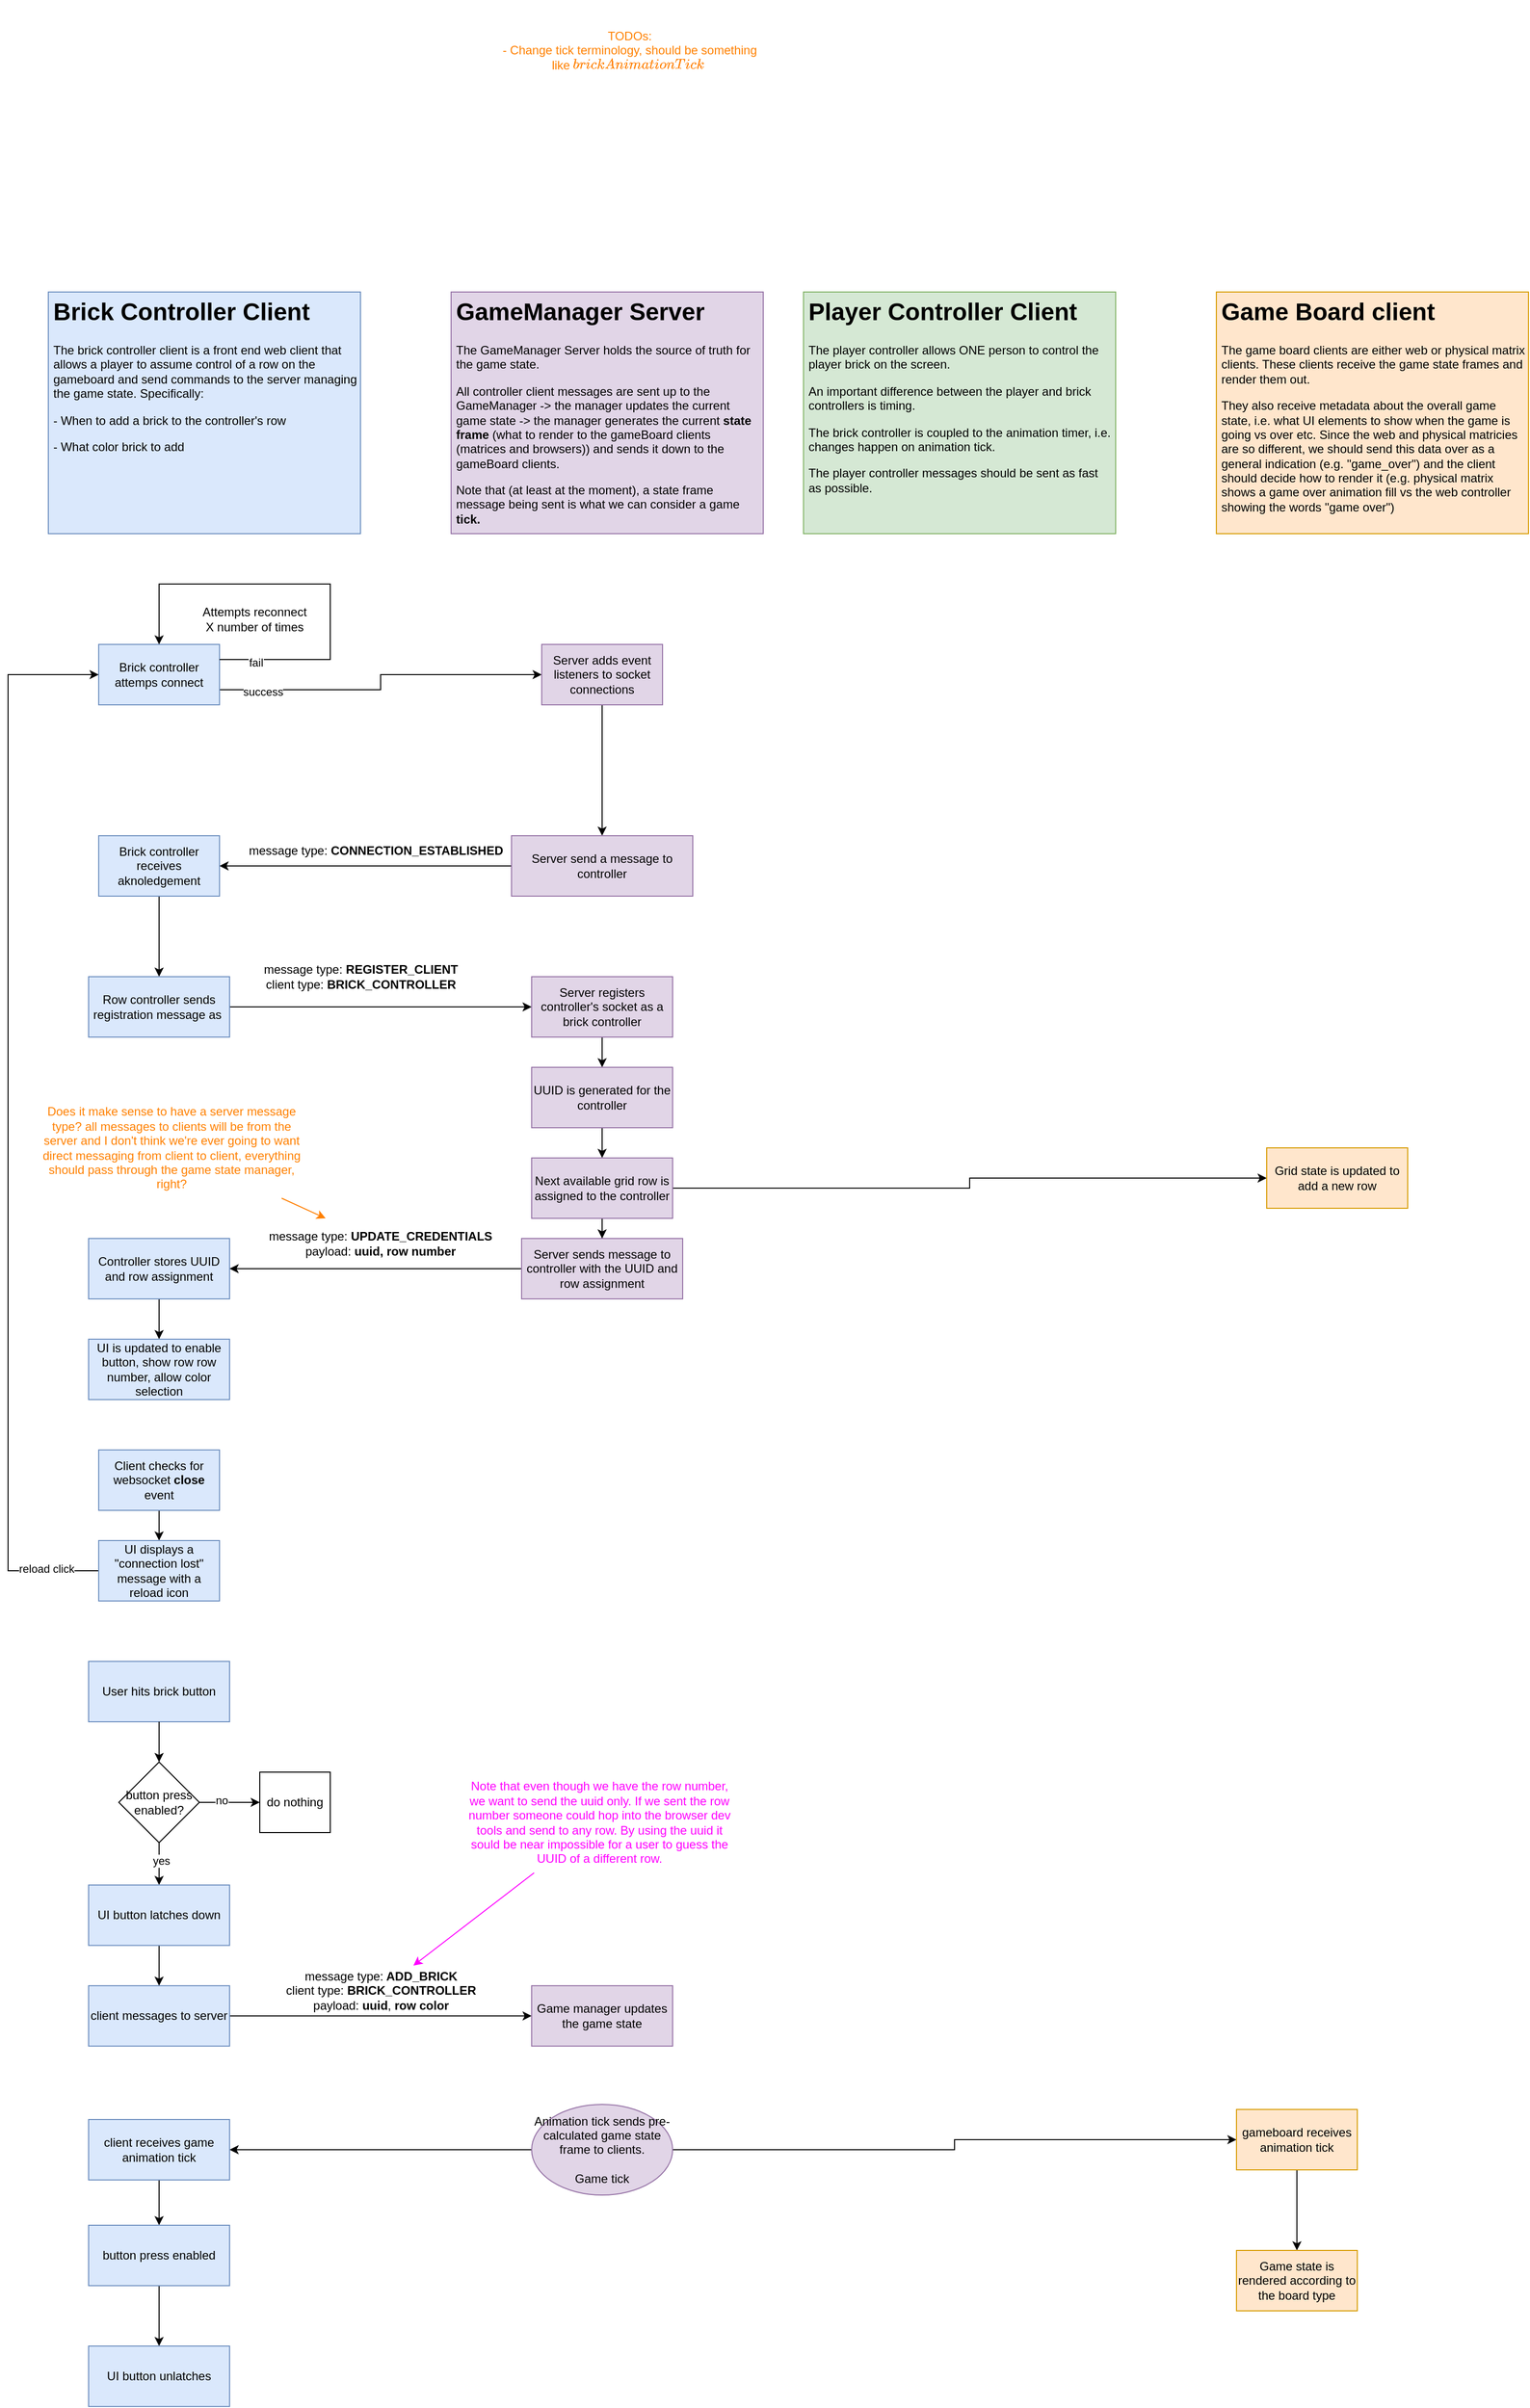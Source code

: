<mxfile version="13.10.0" type="embed" pages="3">
    <diagram id="JR-FmOtAL7zXSWMbXB9z" name="Brick controller logic">
        <mxGraphModel dx="1386" dy="2021" grid="1" gridSize="10" guides="1" tooltips="1" connect="1" arrows="1" fold="1" page="1" pageScale="1" pageWidth="850" pageHeight="1100" math="0" shadow="0">
            <root>
                <mxCell id="0"/>
                <mxCell id="1" parent="0"/>
                <mxCell id="4" value="" style="edgeStyle=orthogonalEdgeStyle;rounded=0;orthogonalLoop=1;jettySize=auto;html=1;exitX=1;exitY=0.75;exitDx=0;exitDy=0;" edge="1" parent="1" source="2" target="29">
                    <mxGeometry relative="1" as="geometry">
                        <mxPoint x="360" y="360" as="sourcePoint"/>
                        <mxPoint x="540" y="300.0" as="targetPoint"/>
                    </mxGeometry>
                </mxCell>
                <mxCell id="10" value="success" style="edgeLabel;html=1;align=center;verticalAlign=middle;resizable=0;points=[];" vertex="1" connectable="0" parent="4">
                    <mxGeometry x="-0.747" y="-2" relative="1" as="geometry">
                        <mxPoint as="offset"/>
                    </mxGeometry>
                </mxCell>
                <mxCell id="2" value="Brick controller attemps connect" style="rounded=0;whiteSpace=wrap;html=1;fillColor=#dae8fc;strokeColor=#6c8ebf;" vertex="1" parent="1">
                    <mxGeometry x="100" y="270" width="120" height="60" as="geometry"/>
                </mxCell>
                <mxCell id="12" value="" style="edgeStyle=orthogonalEdgeStyle;rounded=0;orthogonalLoop=1;jettySize=auto;html=1;" edge="1" parent="1" source="29" target="11">
                    <mxGeometry relative="1" as="geometry"/>
                </mxCell>
                <mxCell id="5" style="edgeStyle=orthogonalEdgeStyle;rounded=0;orthogonalLoop=1;jettySize=auto;html=1;exitX=0.5;exitY=1;exitDx=0;exitDy=0;" edge="1" parent="1" source="2" target="2">
                    <mxGeometry relative="1" as="geometry"/>
                </mxCell>
                <mxCell id="6" style="edgeStyle=orthogonalEdgeStyle;rounded=0;orthogonalLoop=1;jettySize=auto;html=1;exitX=1;exitY=0.25;exitDx=0;exitDy=0;" edge="1" parent="1" source="2">
                    <mxGeometry relative="1" as="geometry">
                        <mxPoint x="160" y="270" as="targetPoint"/>
                        <Array as="points">
                            <mxPoint x="330" y="285"/>
                            <mxPoint x="330" y="210"/>
                            <mxPoint x="160" y="210"/>
                        </Array>
                    </mxGeometry>
                </mxCell>
                <mxCell id="7" value="fail" style="edgeLabel;html=1;align=center;verticalAlign=middle;resizable=0;points=[];" vertex="1" connectable="0" parent="6">
                    <mxGeometry x="-0.828" y="-3" relative="1" as="geometry">
                        <mxPoint as="offset"/>
                    </mxGeometry>
                </mxCell>
                <mxCell id="9" value="Attempts reconnect X number of times" style="text;html=1;strokeColor=none;fillColor=none;align=center;verticalAlign=middle;whiteSpace=wrap;rounded=0;" vertex="1" parent="1">
                    <mxGeometry x="200" y="230" width="110" height="30" as="geometry"/>
                </mxCell>
                <mxCell id="20" style="edgeStyle=orthogonalEdgeStyle;rounded=0;orthogonalLoop=1;jettySize=auto;html=1;" edge="1" parent="1" source="11" target="13">
                    <mxGeometry relative="1" as="geometry"/>
                </mxCell>
                <mxCell id="11" value="Server send a message to controller" style="rounded=0;whiteSpace=wrap;html=1;fillColor=#e1d5e7;strokeColor=#9673a6;" vertex="1" parent="1">
                    <mxGeometry x="510" y="460" width="180" height="60" as="geometry"/>
                </mxCell>
                <mxCell id="23" value="" style="edgeStyle=orthogonalEdgeStyle;rounded=0;orthogonalLoop=1;jettySize=auto;html=1;" edge="1" parent="1" source="13" target="22">
                    <mxGeometry relative="1" as="geometry"/>
                </mxCell>
                <mxCell id="13" value="Brick controller receives aknoledgement" style="rounded=0;whiteSpace=wrap;html=1;fillColor=#dae8fc;strokeColor=#6c8ebf;" vertex="1" parent="1">
                    <mxGeometry x="100" y="460" width="120" height="60" as="geometry"/>
                </mxCell>
                <mxCell id="14" value="&lt;h1&gt;Brick Controller Client&lt;/h1&gt;&lt;p&gt;The brick controller client is a front end web client that allows a player to assume control of a row on the gameboard and send commands to the server managing the game state. Specifically:&lt;/p&gt;&lt;p&gt;- When to add a brick to the controller's row&lt;/p&gt;&lt;p&gt;- What color brick to add&lt;/p&gt;" style="text;html=1;strokeColor=#6c8ebf;fillColor=#dae8fc;spacing=5;spacingTop=-20;whiteSpace=wrap;overflow=hidden;rounded=0;" vertex="1" parent="1">
                    <mxGeometry x="50" y="-80" width="310" height="240" as="geometry"/>
                </mxCell>
                <mxCell id="15" value="&lt;h1&gt;GameManager Server&amp;nbsp;&lt;/h1&gt;&lt;p&gt;The GameManager Server holds the source of truth for the game state.&amp;nbsp;&lt;/p&gt;&lt;p&gt;&lt;span&gt;All controller client messages are sent up to the GameManager -&amp;gt; the manager updates the current game state -&amp;gt; the manager generates the current &lt;b&gt;state frame&lt;/b&gt; (what to render to the gameBoard clients (matrices and browsers)) and sends it down to the gameBoard clients.&lt;/span&gt;&lt;br&gt;&lt;/p&gt;&lt;p&gt;&lt;span&gt;Note that (at least at the moment), a state frame message being sent is what we can consider a game &lt;b&gt;tick.&lt;/b&gt;&lt;/span&gt;&lt;/p&gt;" style="text;html=1;strokeColor=#9673a6;fillColor=#e1d5e7;spacing=5;spacingTop=-20;whiteSpace=wrap;overflow=hidden;rounded=0;" vertex="1" parent="1">
                    <mxGeometry x="450" y="-80" width="310" height="240" as="geometry"/>
                </mxCell>
                <mxCell id="25" value="" style="edgeStyle=orthogonalEdgeStyle;rounded=0;orthogonalLoop=1;jettySize=auto;html=1;" edge="1" parent="1" source="22" target="24">
                    <mxGeometry relative="1" as="geometry"/>
                </mxCell>
                <mxCell id="22" value="Row controller sends registration message as&amp;nbsp;" style="rounded=0;whiteSpace=wrap;html=1;fillColor=#dae8fc;strokeColor=#6c8ebf;" vertex="1" parent="1">
                    <mxGeometry x="90" y="600" width="140" height="60" as="geometry"/>
                </mxCell>
                <mxCell id="36" value="" style="edgeStyle=orthogonalEdgeStyle;rounded=0;orthogonalLoop=1;jettySize=auto;html=1;" edge="1" parent="1" source="24" target="35">
                    <mxGeometry relative="1" as="geometry"/>
                </mxCell>
                <mxCell id="24" value="Server registers controller's socket as a brick controller" style="rounded=0;whiteSpace=wrap;html=1;fillColor=#e1d5e7;strokeColor=#9673a6;" vertex="1" parent="1">
                    <mxGeometry x="530" y="600" width="140" height="60" as="geometry"/>
                </mxCell>
                <mxCell id="29" value="&lt;span&gt;Server adds event listeners to socket connections&lt;/span&gt;" style="rounded=0;whiteSpace=wrap;html=1;fillColor=#e1d5e7;strokeColor=#9673a6;" vertex="1" parent="1">
                    <mxGeometry x="540" y="270" width="120" height="60" as="geometry"/>
                </mxCell>
                <mxCell id="38" value="" style="edgeStyle=orthogonalEdgeStyle;rounded=0;orthogonalLoop=1;jettySize=auto;html=1;" edge="1" parent="1" source="35" target="37">
                    <mxGeometry relative="1" as="geometry"/>
                </mxCell>
                <mxCell id="35" value="UUID is generated for the controller" style="rounded=0;whiteSpace=wrap;html=1;fillColor=#e1d5e7;strokeColor=#9673a6;" vertex="1" parent="1">
                    <mxGeometry x="530" y="690" width="140" height="60" as="geometry"/>
                </mxCell>
                <mxCell id="40" value="" style="edgeStyle=orthogonalEdgeStyle;rounded=0;orthogonalLoop=1;jettySize=auto;html=1;" edge="1" parent="1" source="37" target="39">
                    <mxGeometry relative="1" as="geometry"/>
                </mxCell>
                <mxCell id="42" value="" style="edgeStyle=orthogonalEdgeStyle;rounded=0;orthogonalLoop=1;jettySize=auto;html=1;" edge="1" parent="1" source="37" target="41">
                    <mxGeometry relative="1" as="geometry"/>
                </mxCell>
                <mxCell id="37" value="Next available grid row is assigned to the controller" style="rounded=0;whiteSpace=wrap;html=1;fillColor=#e1d5e7;strokeColor=#9673a6;" vertex="1" parent="1">
                    <mxGeometry x="530" y="780" width="140" height="60" as="geometry"/>
                </mxCell>
                <mxCell id="39" value="Grid state is updated to add a new row" style="rounded=0;whiteSpace=wrap;html=1;fillColor=#ffe6cc;strokeColor=#d79b00;" vertex="1" parent="1">
                    <mxGeometry x="1260" y="770" width="140" height="60" as="geometry"/>
                </mxCell>
                <mxCell id="44" value="" style="edgeStyle=orthogonalEdgeStyle;rounded=0;orthogonalLoop=1;jettySize=auto;html=1;" edge="1" parent="1" source="41" target="43">
                    <mxGeometry relative="1" as="geometry"/>
                </mxCell>
                <mxCell id="41" value="Server sends&lt;b&gt;&amp;nbsp;&lt;/b&gt;message&amp;nbsp;to controller with the UUID and row assignment" style="rounded=0;whiteSpace=wrap;html=1;fillColor=#e1d5e7;strokeColor=#9673a6;" vertex="1" parent="1">
                    <mxGeometry x="520" y="860" width="160" height="60" as="geometry"/>
                </mxCell>
                <mxCell id="46" value="" style="edgeStyle=orthogonalEdgeStyle;rounded=0;orthogonalLoop=1;jettySize=auto;html=1;" edge="1" parent="1" source="43" target="45">
                    <mxGeometry relative="1" as="geometry"/>
                </mxCell>
                <mxCell id="43" value="Controller stores UUID and row assignment" style="rounded=0;whiteSpace=wrap;html=1;fillColor=#dae8fc;strokeColor=#6c8ebf;" vertex="1" parent="1">
                    <mxGeometry x="90" y="860" width="140" height="60" as="geometry"/>
                </mxCell>
                <mxCell id="45" value="UI is updated to enable button, show row row number, allow color selection" style="rounded=0;whiteSpace=wrap;html=1;fillColor=#dae8fc;strokeColor=#6c8ebf;" vertex="1" parent="1">
                    <mxGeometry x="90" y="960" width="140" height="60" as="geometry"/>
                </mxCell>
                <mxCell id="49" value="" style="edgeStyle=orthogonalEdgeStyle;rounded=0;orthogonalLoop=1;jettySize=auto;html=1;" edge="1" parent="1" source="47" target="48">
                    <mxGeometry relative="1" as="geometry"/>
                </mxCell>
                <mxCell id="47" value="client messages to server" style="rounded=0;whiteSpace=wrap;html=1;fillColor=#dae8fc;strokeColor=#6c8ebf;" vertex="1" parent="1">
                    <mxGeometry x="90" y="1602.11" width="140" height="60" as="geometry"/>
                </mxCell>
                <mxCell id="48" value="Game manager updates the game state" style="rounded=0;whiteSpace=wrap;html=1;fillColor=#e1d5e7;strokeColor=#9673a6;" vertex="1" parent="1">
                    <mxGeometry x="530" y="1602.11" width="140" height="60" as="geometry"/>
                </mxCell>
                <mxCell id="50" value="message type:&amp;nbsp;&lt;b&gt;UPDATE_CREDENTIALS&lt;/b&gt;&lt;br&gt;payload: &lt;b&gt;uuid, row number&lt;/b&gt;&lt;br&gt;" style="text;html=1;strokeColor=none;fillColor=none;align=center;verticalAlign=middle;whiteSpace=wrap;rounded=0;" vertex="1" parent="1">
                    <mxGeometry x="250" y="840" width="260" height="50" as="geometry"/>
                </mxCell>
                <mxCell id="51" value="message type:&lt;b&gt; REGISTER_CLIENT&lt;/b&gt;&lt;br&gt;client type:&amp;nbsp;&lt;b&gt;BRICK_CONTROLLER&lt;/b&gt;" style="text;html=1;align=center;verticalAlign=middle;resizable=0;points=[];autosize=1;" vertex="1" parent="1">
                    <mxGeometry x="255" y="585" width="210" height="30" as="geometry"/>
                </mxCell>
                <mxCell id="53" style="rounded=0;orthogonalLoop=1;jettySize=auto;html=1;fontColor=#FF8000;strokeColor=#FF8000;" edge="1" parent="1" source="52" target="50">
                    <mxGeometry relative="1" as="geometry"/>
                </mxCell>
                <mxCell id="52" value="Does it make sense to have a server message type? all messages to clients will be from the server and I don't think we're ever going to want direct messaging from client to client, everything should pass through the game state manager, right?" style="text;html=1;strokeColor=none;fillColor=none;align=center;verticalAlign=middle;whiteSpace=wrap;rounded=0;fontColor=#FF8000;" vertex="1" parent="1">
                    <mxGeometry x="40" y="720" width="265" height="100" as="geometry"/>
                </mxCell>
                <mxCell id="54" value="message type:&lt;b&gt; ADD_BRICK&lt;/b&gt;&lt;br&gt;client type:&amp;nbsp;&lt;b&gt;BRICK_CONTROLLER&lt;/b&gt;&lt;br&gt;payload: &lt;b&gt;uuid&lt;/b&gt;,&amp;nbsp;&lt;b&gt;row color&lt;/b&gt;" style="text;html=1;align=center;verticalAlign=middle;resizable=0;points=[];autosize=1;" vertex="1" parent="1">
                    <mxGeometry x="280" y="1582.11" width="200" height="50" as="geometry"/>
                </mxCell>
                <mxCell id="56" style="edgeStyle=none;rounded=0;orthogonalLoop=1;jettySize=auto;html=1;fontColor=#FF8000;strokeColor=#FF00FF;" edge="1" parent="1" source="55" target="54">
                    <mxGeometry relative="1" as="geometry">
                        <mxPoint x="542.155" y="1512.11" as="sourcePoint"/>
                    </mxGeometry>
                </mxCell>
                <mxCell id="55" value="Note that even though we have the row number, we want to send the uuid only. If we sent the row number someone could hop into the browser dev tools and send to any row. By using the uuid it sould be near impossible for a user to guess the UUID of a different row." style="text;html=1;strokeColor=none;fillColor=none;align=center;verticalAlign=middle;whiteSpace=wrap;rounded=0;fontColor=#FF00FF;" vertex="1" parent="1">
                    <mxGeometry x="465" y="1390" width="265" height="100" as="geometry"/>
                </mxCell>
                <mxCell id="62" value="" style="edgeStyle=none;rounded=0;orthogonalLoop=1;jettySize=auto;html=1;strokeColor=#000000;fontColor=#FF00FF;exitX=0.5;exitY=1;exitDx=0;exitDy=0;" edge="1" parent="1" source="75" target="61">
                    <mxGeometry relative="1" as="geometry">
                        <mxPoint x="162.895" y="1480.005" as="sourcePoint"/>
                    </mxGeometry>
                </mxCell>
                <mxCell id="77" value="yes" style="edgeLabel;html=1;align=center;verticalAlign=middle;resizable=0;points=[];fontColor=#000000;" vertex="1" connectable="0" parent="62">
                    <mxGeometry x="-0.153" y="2" relative="1" as="geometry">
                        <mxPoint as="offset"/>
                    </mxGeometry>
                </mxCell>
                <mxCell id="57" value="User hits brick button" style="rounded=0;whiteSpace=wrap;html=1;fillColor=#dae8fc;strokeColor=#6c8ebf;" vertex="1" parent="1">
                    <mxGeometry x="90" y="1280" width="140" height="60" as="geometry"/>
                </mxCell>
                <mxCell id="63" value="" style="edgeStyle=none;rounded=0;orthogonalLoop=1;jettySize=auto;html=1;strokeColor=#000000;fontColor=#FF00FF;" edge="1" parent="1" source="61" target="47">
                    <mxGeometry relative="1" as="geometry"/>
                </mxCell>
                <mxCell id="61" value="UI button latches down" style="rounded=0;whiteSpace=wrap;html=1;fillColor=#dae8fc;strokeColor=#6c8ebf;" vertex="1" parent="1">
                    <mxGeometry x="90" y="1502.11" width="140" height="60" as="geometry"/>
                </mxCell>
                <mxCell id="67" value="" style="edgeStyle=entityRelationEdgeStyle;rounded=0;orthogonalLoop=1;jettySize=auto;html=1;strokeColor=#000000;fontColor=#FF00FF;" edge="1" parent="1" source="64" target="68">
                    <mxGeometry relative="1" as="geometry">
                        <mxPoint x="230" y="1740" as="targetPoint"/>
                    </mxGeometry>
                </mxCell>
                <mxCell id="82" value="" style="edgeStyle=orthogonalEdgeStyle;rounded=0;orthogonalLoop=1;jettySize=auto;html=1;strokeColor=#000000;fontColor=#000000;" edge="1" parent="1" source="64" target="81">
                    <mxGeometry relative="1" as="geometry"/>
                </mxCell>
                <mxCell id="64" value="Animation tick sends pre-calculated game state frame to clients.&lt;br&gt;&lt;br&gt;Game tick" style="ellipse;whiteSpace=wrap;html=1;fontFamily=Helvetica;fontSize=12;fontColor=#000000;align=center;strokeColor=#9673a6;fillColor=#e1d5e7;" vertex="1" parent="1">
                    <mxGeometry x="530" y="1720" width="140" height="90" as="geometry"/>
                </mxCell>
                <mxCell id="72" value="" style="edgeStyle=orthogonalEdgeStyle;rounded=0;orthogonalLoop=1;jettySize=auto;html=1;strokeColor=#000000;fontColor=#FF00FF;" edge="1" parent="1" source="68" target="71">
                    <mxGeometry relative="1" as="geometry"/>
                </mxCell>
                <mxCell id="68" value="client receives game animation tick" style="rounded=0;whiteSpace=wrap;html=1;fillColor=#dae8fc;strokeColor=#6c8ebf;" vertex="1" parent="1">
                    <mxGeometry x="90" y="1735" width="140" height="60" as="geometry"/>
                </mxCell>
                <mxCell id="74" value="" style="edgeStyle=orthogonalEdgeStyle;rounded=0;orthogonalLoop=1;jettySize=auto;html=1;strokeColor=#000000;fontColor=#FF00FF;" edge="1" parent="1" source="71" target="73">
                    <mxGeometry relative="1" as="geometry"/>
                </mxCell>
                <mxCell id="71" value="button press enabled" style="rounded=0;whiteSpace=wrap;html=1;fillColor=#dae8fc;strokeColor=#6c8ebf;" vertex="1" parent="1">
                    <mxGeometry x="90" y="1840" width="140" height="60" as="geometry"/>
                </mxCell>
                <mxCell id="73" value="UI button unlatches" style="rounded=0;whiteSpace=wrap;html=1;fillColor=#dae8fc;strokeColor=#6c8ebf;" vertex="1" parent="1">
                    <mxGeometry x="90" y="1960" width="140" height="60" as="geometry"/>
                </mxCell>
                <mxCell id="79" value="" style="edgeStyle=orthogonalEdgeStyle;rounded=0;orthogonalLoop=1;jettySize=auto;html=1;strokeColor=#000000;fontColor=#000000;" edge="1" parent="1" source="75" target="78">
                    <mxGeometry relative="1" as="geometry"/>
                </mxCell>
                <mxCell id="80" value="no" style="edgeLabel;html=1;align=center;verticalAlign=middle;resizable=0;points=[];fontColor=#000000;" vertex="1" connectable="0" parent="79">
                    <mxGeometry x="-0.267" y="2" relative="1" as="geometry">
                        <mxPoint as="offset"/>
                    </mxGeometry>
                </mxCell>
                <mxCell id="75" value="button press enabled?" style="rhombus;whiteSpace=wrap;html=1;" vertex="1" parent="1">
                    <mxGeometry x="120" y="1380" width="80" height="80" as="geometry"/>
                </mxCell>
                <mxCell id="76" value="" style="edgeStyle=none;rounded=0;orthogonalLoop=1;jettySize=auto;html=1;strokeColor=#000000;fontColor=#FF00FF;" edge="1" parent="1" source="57" target="75">
                    <mxGeometry relative="1" as="geometry">
                        <mxPoint x="160" y="1340" as="sourcePoint"/>
                        <mxPoint x="160" y="1440" as="targetPoint"/>
                    </mxGeometry>
                </mxCell>
                <mxCell id="78" value="do nothing" style="whiteSpace=wrap;html=1;" vertex="1" parent="1">
                    <mxGeometry x="260" y="1390" width="70" height="60" as="geometry"/>
                </mxCell>
                <mxCell id="87" value="" style="edgeStyle=orthogonalEdgeStyle;rounded=0;orthogonalLoop=1;jettySize=auto;html=1;strokeColor=#000000;fontColor=#000000;" edge="1" parent="1" source="81" target="86">
                    <mxGeometry relative="1" as="geometry"/>
                </mxCell>
                <mxCell id="81" value="gameboard receives animation tick" style="whiteSpace=wrap;html=1;strokeColor=#d79b00;fillColor=#ffe6cc;" vertex="1" parent="1">
                    <mxGeometry x="1230" y="1725" width="120" height="60" as="geometry"/>
                </mxCell>
                <mxCell id="83" value="&lt;h1&gt;Game Board client&amp;nbsp;&lt;/h1&gt;&lt;p&gt;The game board clients are either web or physical matrix clients. These clients receive the game state frames and render them out.&amp;nbsp;&lt;/p&gt;&lt;p&gt;They also receive metadata about the overall game state, i.e. what UI elements to show when the game is going vs over etc. Since the web and physical matricies are so different, we should send this data over as a general indication (e.g. &quot;game_over&quot;) and the client should decide how to render it (e.g. physical matrix shows a game over animation fill vs the web controller showing the words &quot;game over&quot;)&lt;/p&gt;" style="text;html=1;strokeColor=#d79b00;fillColor=#ffe6cc;spacing=5;spacingTop=-20;whiteSpace=wrap;overflow=hidden;rounded=0;" vertex="1" parent="1">
                    <mxGeometry x="1210" y="-80" width="310" height="240" as="geometry"/>
                </mxCell>
                <mxCell id="85" value="message type:&lt;b&gt; CONNECTION_ESTABLISHED&lt;/b&gt;" style="text;html=1;align=center;verticalAlign=middle;resizable=0;points=[];autosize=1;" vertex="1" parent="1">
                    <mxGeometry x="240" y="465" width="270" height="20" as="geometry"/>
                </mxCell>
                <mxCell id="86" value="Game state is rendered according to the board type" style="whiteSpace=wrap;html=1;strokeColor=#d79b00;fillColor=#ffe6cc;" vertex="1" parent="1">
                    <mxGeometry x="1230" y="1865" width="120" height="60" as="geometry"/>
                </mxCell>
                <mxCell id="88" value="&lt;h1&gt;Player Controller Client&amp;nbsp;&lt;/h1&gt;&lt;p&gt;The player controller allows ONE person to control the player brick on the screen.&amp;nbsp;&lt;/p&gt;&lt;p&gt;An important difference between the player and brick controllers is timing.&amp;nbsp;&lt;/p&gt;&lt;p&gt;The brick controller is coupled to the animation timer, i.e. changes happen on animation tick.&amp;nbsp;&lt;/p&gt;&lt;p&gt;The player controller messages should be sent as fast as possible.&amp;nbsp;&lt;/p&gt;" style="text;html=1;strokeColor=#82b366;fillColor=#d5e8d4;spacing=5;spacingTop=-20;whiteSpace=wrap;overflow=hidden;rounded=0;" vertex="1" parent="1">
                    <mxGeometry x="800" y="-80" width="310" height="240" as="geometry"/>
                </mxCell>
                <mxCell id="89" value="TODOs:&lt;br&gt;- Change tick terminology, should be something like `brickAnimationTick`&amp;nbsp;" style="text;html=1;strokeColor=none;fillColor=none;align=center;verticalAlign=middle;whiteSpace=wrap;rounded=0;fontColor=#FF8000;" vertex="1" parent="1">
                    <mxGeometry x="495" y="-370" width="265" height="100" as="geometry"/>
                </mxCell>
                <mxCell id="myNKCNEZ8obJiIs0TeL2-91" value="" style="edgeStyle=orthogonalEdgeStyle;rounded=0;orthogonalLoop=1;jettySize=auto;html=1;strokeColor=#000000;fontColor=#000000;" edge="1" parent="1" source="myNKCNEZ8obJiIs0TeL2-89" target="myNKCNEZ8obJiIs0TeL2-90">
                    <mxGeometry relative="1" as="geometry"/>
                </mxCell>
                <mxCell id="myNKCNEZ8obJiIs0TeL2-89" value="Client checks for websocket &lt;b&gt;close&lt;/b&gt; event" style="whiteSpace=wrap;html=1;rounded=0;strokeColor=#6c8ebf;fillColor=#dae8fc;" vertex="1" parent="1">
                    <mxGeometry x="100" y="1070" width="120" height="60" as="geometry"/>
                </mxCell>
                <mxCell id="myNKCNEZ8obJiIs0TeL2-92" style="edgeStyle=orthogonalEdgeStyle;rounded=0;orthogonalLoop=1;jettySize=auto;html=1;strokeColor=#000000;fontColor=#000000;" edge="1" parent="1" source="myNKCNEZ8obJiIs0TeL2-90" target="2">
                    <mxGeometry relative="1" as="geometry">
                        <Array as="points">
                            <mxPoint x="10" y="1190"/>
                            <mxPoint x="10" y="300"/>
                        </Array>
                    </mxGeometry>
                </mxCell>
                <mxCell id="myNKCNEZ8obJiIs0TeL2-93" value="reload click" style="edgeLabel;html=1;align=center;verticalAlign=middle;resizable=0;points=[];fontColor=#000000;" vertex="1" connectable="0" parent="myNKCNEZ8obJiIs0TeL2-92">
                    <mxGeometry x="-0.903" y="-2" relative="1" as="geometry">
                        <mxPoint as="offset"/>
                    </mxGeometry>
                </mxCell>
                <mxCell id="myNKCNEZ8obJiIs0TeL2-90" value="UI displays a &quot;connection lost&quot; message with a reload icon" style="whiteSpace=wrap;html=1;rounded=0;strokeColor=#6c8ebf;fillColor=#dae8fc;" vertex="1" parent="1">
                    <mxGeometry x="100" y="1160" width="120" height="60" as="geometry"/>
                </mxCell>
            </root>
        </mxGraphModel>
    </diagram>
    <diagram id="3T71fHW7_Rql4ui5esPX" name="Player controller logic">
        <mxGraphModel dx="3358" dy="3058" grid="1" gridSize="10" guides="1" tooltips="1" connect="1" arrows="1" fold="1" page="1" pageScale="1" pageWidth="850" pageHeight="1100" math="0" shadow="0">
            <root>
                <mxCell id="PuKvDdapNGO7cy3ew50b-0"/>
                <mxCell id="PuKvDdapNGO7cy3ew50b-1" parent="PuKvDdapNGO7cy3ew50b-0"/>
                <mxCell id="lshX5Dje-ZksVa8mOXSQ-0" value="" style="edgeStyle=orthogonalEdgeStyle;rounded=0;orthogonalLoop=1;jettySize=auto;html=1;exitX=1;exitY=0.75;exitDx=0;exitDy=0;" edge="1" parent="PuKvDdapNGO7cy3ew50b-1" source="lshX5Dje-ZksVa8mOXSQ-2" target="lshX5Dje-ZksVa8mOXSQ-18">
                    <mxGeometry relative="1" as="geometry">
                        <mxPoint x="360" y="360" as="sourcePoint"/>
                        <mxPoint x="540" y="300.0" as="targetPoint"/>
                    </mxGeometry>
                </mxCell>
                <mxCell id="lshX5Dje-ZksVa8mOXSQ-1" value="success" style="edgeLabel;html=1;align=center;verticalAlign=middle;resizable=0;points=[];" vertex="1" connectable="0" parent="lshX5Dje-ZksVa8mOXSQ-0">
                    <mxGeometry x="-0.747" y="-2" relative="1" as="geometry">
                        <mxPoint as="offset"/>
                    </mxGeometry>
                </mxCell>
                <mxCell id="lshX5Dje-ZksVa8mOXSQ-2" value="player controller attemps connect" style="rounded=0;whiteSpace=wrap;html=1;fillColor=#d5e8d4;strokeColor=#82b366;" vertex="1" parent="PuKvDdapNGO7cy3ew50b-1">
                    <mxGeometry x="100" y="270" width="120" height="60" as="geometry"/>
                </mxCell>
                <mxCell id="lshX5Dje-ZksVa8mOXSQ-3" value="" style="edgeStyle=orthogonalEdgeStyle;rounded=0;orthogonalLoop=1;jettySize=auto;html=1;" edge="1" parent="PuKvDdapNGO7cy3ew50b-1" source="lshX5Dje-ZksVa8mOXSQ-18" target="lshX5Dje-ZksVa8mOXSQ-9">
                    <mxGeometry relative="1" as="geometry"/>
                </mxCell>
                <mxCell id="lshX5Dje-ZksVa8mOXSQ-4" style="edgeStyle=orthogonalEdgeStyle;rounded=0;orthogonalLoop=1;jettySize=auto;html=1;exitX=0.5;exitY=1;exitDx=0;exitDy=0;" edge="1" parent="PuKvDdapNGO7cy3ew50b-1" source="lshX5Dje-ZksVa8mOXSQ-2" target="lshX5Dje-ZksVa8mOXSQ-2">
                    <mxGeometry relative="1" as="geometry"/>
                </mxCell>
                <mxCell id="lshX5Dje-ZksVa8mOXSQ-5" style="edgeStyle=orthogonalEdgeStyle;rounded=0;orthogonalLoop=1;jettySize=auto;html=1;exitX=1;exitY=0.25;exitDx=0;exitDy=0;" edge="1" parent="PuKvDdapNGO7cy3ew50b-1" source="lshX5Dje-ZksVa8mOXSQ-2">
                    <mxGeometry relative="1" as="geometry">
                        <mxPoint x="160" y="270" as="targetPoint"/>
                        <Array as="points">
                            <mxPoint x="330" y="285"/>
                            <mxPoint x="330" y="210"/>
                            <mxPoint x="160" y="210"/>
                        </Array>
                    </mxGeometry>
                </mxCell>
                <mxCell id="lshX5Dje-ZksVa8mOXSQ-6" value="fail" style="edgeLabel;html=1;align=center;verticalAlign=middle;resizable=0;points=[];" vertex="1" connectable="0" parent="lshX5Dje-ZksVa8mOXSQ-5">
                    <mxGeometry x="-0.828" y="-3" relative="1" as="geometry">
                        <mxPoint as="offset"/>
                    </mxGeometry>
                </mxCell>
                <mxCell id="lshX5Dje-ZksVa8mOXSQ-7" value="Attempts reconnect X number of times" style="text;html=1;strokeColor=none;fillColor=none;align=center;verticalAlign=middle;whiteSpace=wrap;rounded=0;" vertex="1" parent="PuKvDdapNGO7cy3ew50b-1">
                    <mxGeometry x="200" y="230" width="110" height="30" as="geometry"/>
                </mxCell>
                <mxCell id="lshX5Dje-ZksVa8mOXSQ-8" style="edgeStyle=orthogonalEdgeStyle;rounded=0;orthogonalLoop=1;jettySize=auto;html=1;" edge="1" parent="PuKvDdapNGO7cy3ew50b-1" source="lshX5Dje-ZksVa8mOXSQ-9" target="lshX5Dje-ZksVa8mOXSQ-11">
                    <mxGeometry relative="1" as="geometry"/>
                </mxCell>
                <mxCell id="lshX5Dje-ZksVa8mOXSQ-9" value="Server send a message to controller" style="rounded=0;whiteSpace=wrap;html=1;fillColor=#e1d5e7;strokeColor=#9673a6;" vertex="1" parent="PuKvDdapNGO7cy3ew50b-1">
                    <mxGeometry x="510" y="460" width="180" height="60" as="geometry"/>
                </mxCell>
                <mxCell id="lshX5Dje-ZksVa8mOXSQ-10" value="" style="edgeStyle=orthogonalEdgeStyle;rounded=0;orthogonalLoop=1;jettySize=auto;html=1;" edge="1" parent="PuKvDdapNGO7cy3ew50b-1" source="lshX5Dje-ZksVa8mOXSQ-11" target="lshX5Dje-ZksVa8mOXSQ-15">
                    <mxGeometry relative="1" as="geometry"/>
                </mxCell>
                <mxCell id="lshX5Dje-ZksVa8mOXSQ-11" value="player controller receives aknoledgement" style="rounded=0;whiteSpace=wrap;html=1;fillColor=#d5e8d4;strokeColor=#82b366;" vertex="1" parent="PuKvDdapNGO7cy3ew50b-1">
                    <mxGeometry x="100" y="460" width="120" height="60" as="geometry"/>
                </mxCell>
                <mxCell id="lshX5Dje-ZksVa8mOXSQ-12" value="&lt;h1&gt;Player Controller Client&amp;nbsp;&lt;/h1&gt;&lt;h1&gt;&lt;p style=&quot;font-size: 12px ; font-weight: 400&quot;&gt;The player controller allows ONE person to control the player brick on the screen.&amp;nbsp;&lt;/p&gt;&lt;p style=&quot;font-size: 12px ; font-weight: 400&quot;&gt;An important difference between the player and brick controllers is timing.&amp;nbsp;&lt;/p&gt;&lt;p style=&quot;font-size: 12px ; font-weight: 400&quot;&gt;The brick controller is coupled to the animation timer, i.e. changes happen on animation tick.&amp;nbsp;&lt;/p&gt;&lt;p style=&quot;font-size: 12px ; font-weight: 400&quot;&gt;The player controller messages should be sent as fast as possible.&amp;nbsp;&lt;/p&gt;&lt;/h1&gt;" style="text;html=1;strokeColor=#82b366;fillColor=#d5e8d4;spacing=5;spacingTop=-20;whiteSpace=wrap;overflow=hidden;rounded=0;" vertex="1" parent="PuKvDdapNGO7cy3ew50b-1">
                    <mxGeometry x="50" y="-80" width="310" height="240" as="geometry"/>
                </mxCell>
                <mxCell id="lshX5Dje-ZksVa8mOXSQ-13" value="&lt;h1&gt;GameManager Server&amp;nbsp;&lt;/h1&gt;&lt;p&gt;The GameManager Server holds the source of truth for the game state.&amp;nbsp;&lt;/p&gt;&lt;p&gt;&lt;span&gt;All controller client messages are sent up to the GameManager -&amp;gt; the manager updates the current game state -&amp;gt; the manager generates the current &lt;b&gt;state frame&lt;/b&gt; (what to render to the gameBoard clients (matrices and browsers)) and sends it down to the gameBoard clients.&lt;/span&gt;&lt;br&gt;&lt;/p&gt;&lt;p&gt;&lt;span&gt;Note that (at least at the moment), a state frame message being sent is what we can consider a game &lt;b&gt;tick.&lt;/b&gt;&lt;/span&gt;&lt;/p&gt;" style="text;html=1;strokeColor=#9673a6;fillColor=#e1d5e7;spacing=5;spacingTop=-20;whiteSpace=wrap;overflow=hidden;rounded=0;" vertex="1" parent="PuKvDdapNGO7cy3ew50b-1">
                    <mxGeometry x="450" y="-80" width="310" height="240" as="geometry"/>
                </mxCell>
                <mxCell id="lshX5Dje-ZksVa8mOXSQ-14" value="" style="edgeStyle=orthogonalEdgeStyle;rounded=0;orthogonalLoop=1;jettySize=auto;html=1;" edge="1" parent="PuKvDdapNGO7cy3ew50b-1" source="lshX5Dje-ZksVa8mOXSQ-15" target="lshX5Dje-ZksVa8mOXSQ-17">
                    <mxGeometry relative="1" as="geometry"/>
                </mxCell>
                <mxCell id="lshX5Dje-ZksVa8mOXSQ-15" value="player controller sends registration message&amp;nbsp;" style="rounded=0;whiteSpace=wrap;html=1;fillColor=#d5e8d4;strokeColor=#82b366;" vertex="1" parent="PuKvDdapNGO7cy3ew50b-1">
                    <mxGeometry x="90" y="600" width="140" height="60" as="geometry"/>
                </mxCell>
                <mxCell id="lshX5Dje-ZksVa8mOXSQ-66" value="" style="edgeStyle=orthogonalEdgeStyle;rounded=0;orthogonalLoop=1;jettySize=auto;html=1;strokeColor=#000000;fontColor=#000000;" edge="1" parent="PuKvDdapNGO7cy3ew50b-1" source="lshX5Dje-ZksVa8mOXSQ-17" target="lshX5Dje-ZksVa8mOXSQ-65">
                    <mxGeometry relative="1" as="geometry"/>
                </mxCell>
                <mxCell id="lshX5Dje-ZksVa8mOXSQ-17" value="Server receives registration message and checks for validity" style="rounded=0;whiteSpace=wrap;html=1;fillColor=#e1d5e7;strokeColor=#9673a6;" vertex="1" parent="PuKvDdapNGO7cy3ew50b-1">
                    <mxGeometry x="530" y="600" width="140" height="60" as="geometry"/>
                </mxCell>
                <mxCell id="lshX5Dje-ZksVa8mOXSQ-18" value="&lt;span&gt;Server adds event listeners to socket connections&lt;/span&gt;" style="rounded=0;whiteSpace=wrap;html=1;fillColor=#e1d5e7;strokeColor=#9673a6;" vertex="1" parent="PuKvDdapNGO7cy3ew50b-1">
                    <mxGeometry x="540" y="270" width="120" height="60" as="geometry"/>
                </mxCell>
                <mxCell id="lshX5Dje-ZksVa8mOXSQ-34" value="message type:&lt;b&gt; REGISTER_CLIENT&lt;/b&gt;&lt;br&gt;client type:&amp;nbsp;&lt;b&gt;PLAYER_CONTROLLER&lt;/b&gt;&lt;br&gt;payload&lt;b&gt;: player code&lt;br&gt;&lt;/b&gt;" style="text;html=1;align=center;verticalAlign=middle;resizable=0;points=[];autosize=1;" vertex="1" parent="PuKvDdapNGO7cy3ew50b-1">
                    <mxGeometry x="255" y="575" width="210" height="50" as="geometry"/>
                </mxCell>
                <mxCell id="lshX5Dje-ZksVa8mOXSQ-60" value="&lt;h1&gt;Game Board client&amp;nbsp;&lt;/h1&gt;&lt;p&gt;The game board clients are either web or physical matrix clients. These clients receive the game state frames and render them out.&amp;nbsp;&lt;/p&gt;&lt;p&gt;They also receive metadata about the overall game state, i.e. what UI elements to show when the game is going vs over etc. Since the web and physical matricies are so different, we should send this data over as a general indication (e.g. &quot;game_over&quot;) and the client should decide how to render it (e.g. physical matrix shows a game over animation fill vs the web controller showing the words &quot;game over&quot;)&lt;/p&gt;" style="text;html=1;strokeColor=#d79b00;fillColor=#ffe6cc;spacing=5;spacingTop=-20;whiteSpace=wrap;overflow=hidden;rounded=0;" vertex="1" parent="PuKvDdapNGO7cy3ew50b-1">
                    <mxGeometry x="880" y="-80" width="310" height="240" as="geometry"/>
                </mxCell>
                <mxCell id="lshX5Dje-ZksVa8mOXSQ-61" value="message type:&lt;b&gt; CONNECTION_ESTABLISHED&lt;/b&gt;" style="text;html=1;align=center;verticalAlign=middle;resizable=0;points=[];autosize=1;" vertex="1" parent="PuKvDdapNGO7cy3ew50b-1">
                    <mxGeometry x="240" y="465" width="270" height="20" as="geometry"/>
                </mxCell>
                <mxCell id="lshX5Dje-ZksVa8mOXSQ-64" value="TODOs:&lt;br&gt;- Change tick terminology, should be something like `brickAnimationTick`&amp;nbsp;" style="text;html=1;strokeColor=none;fillColor=none;align=center;verticalAlign=middle;whiteSpace=wrap;rounded=0;fontColor=#FF8000;" vertex="1" parent="PuKvDdapNGO7cy3ew50b-1">
                    <mxGeometry x="495" y="-370" width="265" height="100" as="geometry"/>
                </mxCell>
                <mxCell id="lshX5Dje-ZksVa8mOXSQ-69" value="" style="edgeStyle=orthogonalEdgeStyle;rounded=0;orthogonalLoop=1;jettySize=auto;html=1;strokeColor=#000000;fontColor=#000000;" edge="1" parent="PuKvDdapNGO7cy3ew50b-1" source="lshX5Dje-ZksVa8mOXSQ-65" target="lshX5Dje-ZksVa8mOXSQ-68">
                    <mxGeometry relative="1" as="geometry">
                        <Array as="points">
                            <mxPoint x="250" y="785"/>
                            <mxPoint x="250" y="860"/>
                        </Array>
                    </mxGeometry>
                </mxCell>
                <mxCell id="lshX5Dje-ZksVa8mOXSQ-70" value="no" style="edgeLabel;html=1;align=center;verticalAlign=middle;resizable=0;points=[];fontColor=#000000;" vertex="1" connectable="0" parent="lshX5Dje-ZksVa8mOXSQ-69">
                    <mxGeometry x="-0.781" y="-2" relative="1" as="geometry">
                        <mxPoint as="offset"/>
                    </mxGeometry>
                </mxCell>
                <mxCell id="lshX5Dje-ZksVa8mOXSQ-76" value="" style="edgeStyle=none;rounded=0;orthogonalLoop=1;jettySize=auto;html=1;fontColor=#FF00FF;" edge="1" parent="PuKvDdapNGO7cy3ew50b-1" source="lshX5Dje-ZksVa8mOXSQ-65" target="lshX5Dje-ZksVa8mOXSQ-75">
                    <mxGeometry relative="1" as="geometry"/>
                </mxCell>
                <mxCell id="lshX5Dje-ZksVa8mOXSQ-79" value="yes" style="edgeLabel;html=1;align=center;verticalAlign=middle;resizable=0;points=[];" vertex="1" connectable="0" parent="lshX5Dje-ZksVa8mOXSQ-76">
                    <mxGeometry x="-0.55" y="-1" relative="1" as="geometry">
                        <mxPoint as="offset"/>
                    </mxGeometry>
                </mxCell>
                <mxCell id="lshX5Dje-ZksVa8mOXSQ-65" value="does the payload match the approve player code?&amp;nbsp;" style="rhombus;whiteSpace=wrap;html=1;rounded=0;strokeColor=#9673a6;fillColor=#e1d5e7;" vertex="1" parent="PuKvDdapNGO7cy3ew50b-1">
                    <mxGeometry x="540" y="730" width="120" height="110" as="geometry"/>
                </mxCell>
                <mxCell id="lshX5Dje-ZksVa8mOXSQ-73" style="rounded=0;orthogonalLoop=1;jettySize=auto;html=1;fontColor=#000000;strokeColor=#FF00FF;edgeStyle=orthogonalEdgeStyle;curved=1;" edge="1" parent="PuKvDdapNGO7cy3ew50b-1" source="lshX5Dje-ZksVa8mOXSQ-67" target="lshX5Dje-ZksVa8mOXSQ-34">
                    <mxGeometry relative="1" as="geometry">
                        <Array as="points">
                            <mxPoint x="118" y="535"/>
                            <mxPoint x="118" y="580"/>
                        </Array>
                    </mxGeometry>
                </mxCell>
                <mxCell id="lshX5Dje-ZksVa8mOXSQ-67" value="&lt;h1&gt;player config code&lt;/h1&gt;&lt;p&gt;Consider renaming.&lt;/p&gt;&lt;p&gt;We need a way of making sure only the person we want to be the player can become the player.&amp;nbsp;&lt;/p&gt;&lt;p&gt;I think the best/easiest way to do this would be to generate a random that can be used to validate a player controller registration request.&amp;nbsp;&lt;/p&gt;&lt;p&gt;The first to bits of the first byte are used for the message and player types&amp;nbsp;&lt;/p&gt;" style="text;html=1;strokeColor=none;fillColor=none;spacing=5;spacingTop=-20;whiteSpace=wrap;overflow=hidden;rounded=0;fontColor=#FF00FF;" vertex="1" parent="PuKvDdapNGO7cy3ew50b-1">
                    <mxGeometry x="-380" y="410" width="310" height="250" as="geometry"/>
                </mxCell>
                <mxCell id="lshX5Dje-ZksVa8mOXSQ-68" value="UI displays error message" style="whiteSpace=wrap;html=1;rounded=0;strokeColor=#82b366;fillColor=#d5e8d4;" vertex="1" parent="PuKvDdapNGO7cy3ew50b-1">
                    <mxGeometry x="100" y="830" width="120" height="60" as="geometry"/>
                </mxCell>
                <mxCell id="lshX5Dje-ZksVa8mOXSQ-71" value="&lt;b&gt;&lt;br&gt;&lt;/b&gt;" style="text;html=1;align=center;verticalAlign=middle;resizable=0;points=[];autosize=1;" vertex="1" parent="PuKvDdapNGO7cy3ew50b-1">
                    <mxGeometry x="350" y="705" width="20" height="20" as="geometry"/>
                </mxCell>
                <mxCell id="lshX5Dje-ZksVa8mOXSQ-74" value="&lt;h1&gt;reason text&lt;/h1&gt;&lt;p&gt;Reasons:&lt;/p&gt;&lt;p&gt;- invalid player code&lt;/p&gt;&lt;p&gt;- another player is already connected (player socket not closed)&lt;/p&gt;&lt;p&gt;- anything else?&lt;/p&gt;" style="text;html=1;strokeColor=none;fillColor=none;spacing=5;spacingTop=-20;whiteSpace=wrap;overflow=hidden;rounded=0;fontColor=#FF00FF;" vertex="1" parent="PuKvDdapNGO7cy3ew50b-1">
                    <mxGeometry x="-330" y="725" width="310" height="200" as="geometry"/>
                </mxCell>
                <mxCell id="lshX5Dje-ZksVa8mOXSQ-78" value="" style="edgeStyle=orthogonalEdgeStyle;rounded=0;orthogonalLoop=1;jettySize=auto;html=1;strokeColor=#000000;fontColor=#FF00FF;entryX=1;entryY=0.5;entryDx=0;entryDy=0;" edge="1" parent="PuKvDdapNGO7cy3ew50b-1" source="lshX5Dje-ZksVa8mOXSQ-75" target="lshX5Dje-ZksVa8mOXSQ-68">
                    <mxGeometry relative="1" as="geometry">
                        <mxPoint x="220" y="975" as="targetPoint"/>
                        <Array as="points">
                            <mxPoint x="250" y="975"/>
                            <mxPoint x="250" y="860"/>
                        </Array>
                    </mxGeometry>
                </mxCell>
                <mxCell id="lshX5Dje-ZksVa8mOXSQ-80" value="yes" style="edgeLabel;html=1;align=center;verticalAlign=middle;resizable=0;points=[];fontColor=#000000;" vertex="1" connectable="0" parent="lshX5Dje-ZksVa8mOXSQ-78">
                    <mxGeometry x="-0.794" y="-1" relative="1" as="geometry">
                        <mxPoint as="offset"/>
                    </mxGeometry>
                </mxCell>
                <mxCell id="lshX5Dje-ZksVa8mOXSQ-83" value="" style="edgeStyle=none;rounded=0;orthogonalLoop=1;jettySize=auto;html=1;strokeColor=#000000;fontColor=#000000;" edge="1" parent="PuKvDdapNGO7cy3ew50b-1" source="lshX5Dje-ZksVa8mOXSQ-75" target="lshX5Dje-ZksVa8mOXSQ-82">
                    <mxGeometry relative="1" as="geometry"/>
                </mxCell>
                <mxCell id="lshX5Dje-ZksVa8mOXSQ-84" value="no" style="edgeLabel;html=1;align=center;verticalAlign=middle;resizable=0;points=[];fontColor=#000000;" vertex="1" connectable="0" parent="lshX5Dje-ZksVa8mOXSQ-83">
                    <mxGeometry x="-0.752" y="2" relative="1" as="geometry">
                        <mxPoint x="-2" y="7" as="offset"/>
                    </mxGeometry>
                </mxCell>
                <mxCell id="lshX5Dje-ZksVa8mOXSQ-75" value="Is there a player socket already connected and still open?" style="rhombus;whiteSpace=wrap;html=1;rounded=0;strokeColor=#9673a6;fillColor=#e1d5e7;" vertex="1" parent="PuKvDdapNGO7cy3ew50b-1">
                    <mxGeometry x="540" y="920" width="120" height="110" as="geometry"/>
                </mxCell>
                <mxCell id="lshX5Dje-ZksVa8mOXSQ-81" value="&lt;span&gt;message type:&lt;/span&gt;&lt;b&gt;&amp;nbsp;PLAYER_VALIDATION_FAIL&lt;br&gt;&lt;/b&gt;payload: &lt;b&gt;reson text&lt;/b&gt;" style="text;html=1;strokeColor=none;fillColor=none;align=center;verticalAlign=middle;whiteSpace=wrap;rounded=0;fontColor=#000000;" vertex="1" parent="PuKvDdapNGO7cy3ew50b-1">
                    <mxGeometry x="240" y="840" width="290" height="60" as="geometry"/>
                </mxCell>
                <mxCell id="lshX5Dje-ZksVa8mOXSQ-87" value="" style="edgeStyle=orthogonalEdgeStyle;rounded=0;orthogonalLoop=1;jettySize=auto;html=1;strokeColor=#000000;fontColor=#000000;" edge="1" parent="PuKvDdapNGO7cy3ew50b-1" source="lshX5Dje-ZksVa8mOXSQ-82" target="lshX5Dje-ZksVa8mOXSQ-86">
                    <mxGeometry relative="1" as="geometry"/>
                </mxCell>
                <mxCell id="lshX5Dje-ZksVa8mOXSQ-82" value="Server stores socket connection in player property" style="whiteSpace=wrap;html=1;rounded=0;strokeColor=#9673a6;fillColor=#e1d5e7;" vertex="1" parent="PuKvDdapNGO7cy3ew50b-1">
                    <mxGeometry x="540" y="1135" width="120" height="60" as="geometry"/>
                </mxCell>
                <mxCell id="Zewww_rBTFXmSWzCgnan-2" style="edgeStyle=orthogonalEdgeStyle;rounded=0;orthogonalLoop=1;jettySize=auto;html=1;strokeColor=#000000;fontColor=#000000;" edge="1" parent="PuKvDdapNGO7cy3ew50b-1" source="lshX5Dje-ZksVa8mOXSQ-85" target="Zewww_rBTFXmSWzCgnan-1">
                    <mxGeometry relative="1" as="geometry"/>
                </mxCell>
                <mxCell id="lshX5Dje-ZksVa8mOXSQ-85" value="Player sends a movement command" style="whiteSpace=wrap;html=1;rounded=0;strokeColor=#82b366;fillColor=#d5e8d4;" vertex="1" parent="PuKvDdapNGO7cy3ew50b-1">
                    <mxGeometry x="100" y="1550" width="120" height="60" as="geometry"/>
                </mxCell>
                <mxCell id="lshX5Dje-ZksVa8mOXSQ-86" value="UI displays successful connection" style="whiteSpace=wrap;html=1;rounded=0;strokeColor=#82b366;fillColor=#d5e8d4;" vertex="1" parent="PuKvDdapNGO7cy3ew50b-1">
                    <mxGeometry x="100" y="1135" width="120" height="60" as="geometry"/>
                </mxCell>
                <mxCell id="lshX5Dje-ZksVa8mOXSQ-90" value="" style="edgeStyle=orthogonalEdgeStyle;rounded=0;orthogonalLoop=1;jettySize=auto;html=1;strokeColor=#000000;fontColor=#000000;" edge="1" parent="PuKvDdapNGO7cy3ew50b-1" source="lshX5Dje-ZksVa8mOXSQ-88" target="lshX5Dje-ZksVa8mOXSQ-89">
                    <mxGeometry relative="1" as="geometry"/>
                </mxCell>
                <mxCell id="lshX5Dje-ZksVa8mOXSQ-88" value="Client checks for websocket &lt;b&gt;close&lt;/b&gt; event" style="whiteSpace=wrap;html=1;rounded=0;strokeColor=#82b366;fillColor=#d5e8d4;" vertex="1" parent="PuKvDdapNGO7cy3ew50b-1">
                    <mxGeometry x="100" y="1300" width="120" height="60" as="geometry"/>
                </mxCell>
                <mxCell id="lshX5Dje-ZksVa8mOXSQ-91" style="edgeStyle=orthogonalEdgeStyle;rounded=0;orthogonalLoop=1;jettySize=auto;html=1;strokeColor=#000000;fontColor=#000000;" edge="1" parent="PuKvDdapNGO7cy3ew50b-1" source="lshX5Dje-ZksVa8mOXSQ-89" target="lshX5Dje-ZksVa8mOXSQ-2">
                    <mxGeometry relative="1" as="geometry">
                        <Array as="points">
                            <mxPoint x="20" y="1420"/>
                            <mxPoint x="20" y="300"/>
                        </Array>
                    </mxGeometry>
                </mxCell>
                <mxCell id="Zewww_rBTFXmSWzCgnan-0" value="reload click" style="edgeLabel;html=1;align=center;verticalAlign=middle;resizable=0;points=[];fontColor=#000000;" vertex="1" connectable="0" parent="lshX5Dje-ZksVa8mOXSQ-91">
                    <mxGeometry x="-0.927" y="-2" relative="1" as="geometry">
                        <mxPoint as="offset"/>
                    </mxGeometry>
                </mxCell>
                <mxCell id="lshX5Dje-ZksVa8mOXSQ-89" value="UI displays a &quot;connection lost&quot; message with a reload icon" style="whiteSpace=wrap;html=1;rounded=0;strokeColor=#82b366;fillColor=#d5e8d4;" vertex="1" parent="PuKvDdapNGO7cy3ew50b-1">
                    <mxGeometry x="100" y="1390" width="120" height="60" as="geometry"/>
                </mxCell>
                <mxCell id="Kvt7V63tknnlVzQ-B2o1-2" value="" style="edgeStyle=orthogonalEdgeStyle;curved=1;rounded=0;orthogonalLoop=1;jettySize=auto;html=1;strokeColor=#000000;fontColor=#0000CC;" edge="1" parent="PuKvDdapNGO7cy3ew50b-1" source="Zewww_rBTFXmSWzCgnan-1" target="Kvt7V63tknnlVzQ-B2o1-1">
                    <mxGeometry relative="1" as="geometry"/>
                </mxCell>
                <mxCell id="Zewww_rBTFXmSWzCgnan-1" value="Server verifies&amp;nbsp;" style="whiteSpace=wrap;html=1;rounded=0;strokeColor=#9673a6;fillColor=#e1d5e7;" vertex="1" parent="PuKvDdapNGO7cy3ew50b-1">
                    <mxGeometry x="540" y="1550" width="120" height="60" as="geometry"/>
                </mxCell>
                <mxCell id="Zewww_rBTFXmSWzCgnan-3" value="&lt;span&gt;message type:&lt;/span&gt;&lt;b&gt;&amp;nbsp;PLAYER_COMMAND&lt;/b&gt;&lt;br&gt;&lt;span&gt;client type:&amp;nbsp;&lt;/span&gt;&lt;b&gt;PLAYER_CONTROLLER&lt;br&gt;&lt;/b&gt;code: &lt;b&gt;PLAYER_CODE&lt;/b&gt;&lt;br&gt;&lt;span&gt;payload&lt;/span&gt;&lt;b&gt;: command data&lt;/b&gt;" style="text;html=1;strokeColor=none;fillColor=none;align=center;verticalAlign=middle;whiteSpace=wrap;rounded=0;fontColor=#000000;" vertex="1" parent="PuKvDdapNGO7cy3ew50b-1">
                    <mxGeometry x="240" y="1480" width="270" height="90" as="geometry"/>
                </mxCell>
                <mxCell id="Kvt7V63tknnlVzQ-B2o1-0" value="&lt;h1&gt;Message shape&lt;/h1&gt;&lt;p&gt;First byte: types (common across all clients)&lt;/p&gt;&lt;p&gt;&lt;b&gt;if type is `player_controller`:&lt;/b&gt;&lt;/p&gt;&lt;p&gt;next 8 bytes: player code&lt;/p&gt;&lt;p&gt;next nth bytes: data payload&lt;/p&gt;&lt;p&gt;&lt;b&gt;if type is `brick_controller`:&lt;/b&gt;&lt;br&gt;&lt;/p&gt;" style="text;html=1;strokeColor=none;fillColor=none;spacing=5;spacingTop=-20;whiteSpace=wrap;overflow=hidden;rounded=0;fontColor=#0000CC;" vertex="1" parent="PuKvDdapNGO7cy3ew50b-1">
                    <mxGeometry x="-425" y="140" width="310" height="250" as="geometry"/>
                </mxCell>
                <mxCell id="Kvt7V63tknnlVzQ-B2o1-4" value="" style="edgeStyle=orthogonalEdgeStyle;rounded=0;orthogonalLoop=1;jettySize=auto;html=1;strokeColor=#000000;fontColor=#0000CC;" edge="1" parent="PuKvDdapNGO7cy3ew50b-1" source="Kvt7V63tknnlVzQ-B2o1-1" target="Kvt7V63tknnlVzQ-B2o1-3">
                    <mxGeometry relative="1" as="geometry"/>
                </mxCell>
                <mxCell id="Kvt7V63tknnlVzQ-B2o1-5" value="no" style="edgeLabel;html=1;align=center;verticalAlign=middle;resizable=0;points=[];fontColor=#0000CC;" vertex="1" connectable="0" parent="Kvt7V63tknnlVzQ-B2o1-4">
                    <mxGeometry x="-0.753" y="1" relative="1" as="geometry">
                        <mxPoint as="offset"/>
                    </mxGeometry>
                </mxCell>
                <mxCell id="Kvt7V63tknnlVzQ-B2o1-9" value="" style="edgeStyle=orthogonalEdgeStyle;rounded=0;orthogonalLoop=1;jettySize=auto;html=1;strokeColor=#000000;fontColor=#0000CC;" edge="1" parent="PuKvDdapNGO7cy3ew50b-1" source="Kvt7V63tknnlVzQ-B2o1-1" target="Kvt7V63tknnlVzQ-B2o1-8">
                    <mxGeometry relative="1" as="geometry"/>
                </mxCell>
                <mxCell id="Kvt7V63tknnlVzQ-B2o1-10" value="yes" style="edgeLabel;html=1;align=center;verticalAlign=middle;resizable=0;points=[];fontColor=#0000CC;" vertex="1" connectable="0" parent="Kvt7V63tknnlVzQ-B2o1-9">
                    <mxGeometry x="-0.667" y="1" relative="1" as="geometry">
                        <mxPoint as="offset"/>
                    </mxGeometry>
                </mxCell>
                <mxCell id="Kvt7V63tknnlVzQ-B2o1-1" value="valid player code?" style="rhombus;whiteSpace=wrap;html=1;rounded=0;strokeColor=#9673a6;fillColor=#e1d5e7;" vertex="1" parent="PuKvDdapNGO7cy3ew50b-1">
                    <mxGeometry x="560" y="1680" width="80" height="80" as="geometry"/>
                </mxCell>
                <mxCell id="Kvt7V63tknnlVzQ-B2o1-3" value="&lt;span&gt;UI displays error message&lt;/span&gt;" style="whiteSpace=wrap;html=1;rounded=0;strokeColor=#82b366;fillColor=#d5e8d4;" vertex="1" parent="PuKvDdapNGO7cy3ew50b-1">
                    <mxGeometry x="100" y="1690" width="120" height="60" as="geometry"/>
                </mxCell>
                <mxCell id="Kvt7V63tknnlVzQ-B2o1-7" value="&lt;span&gt;message type:&lt;/span&gt;&lt;b&gt;&amp;nbsp;PLAYER_VALIDATION_FAIL&lt;br&gt;&lt;/b&gt;payload: &lt;b&gt;reson text&lt;/b&gt;" style="text;html=1;strokeColor=none;fillColor=none;align=center;verticalAlign=middle;whiteSpace=wrap;rounded=0;fontColor=#000000;" vertex="1" parent="PuKvDdapNGO7cy3ew50b-1">
                    <mxGeometry x="240" y="1660" width="290" height="60" as="geometry"/>
                </mxCell>
                <mxCell id="Kvt7V63tknnlVzQ-B2o1-12" value="" style="edgeStyle=orthogonalEdgeStyle;rounded=0;orthogonalLoop=1;jettySize=auto;html=1;strokeColor=#000000;fontColor=#0000CC;" edge="1" parent="PuKvDdapNGO7cy3ew50b-1" source="Kvt7V63tknnlVzQ-B2o1-8" target="Kvt7V63tknnlVzQ-B2o1-11">
                    <mxGeometry relative="1" as="geometry"/>
                </mxCell>
                <mxCell id="Kvt7V63tknnlVzQ-B2o1-8" value="Server updates player state" style="whiteSpace=wrap;html=1;rounded=0;strokeColor=#9673a6;fillColor=#e1d5e7;" vertex="1" parent="PuKvDdapNGO7cy3ew50b-1">
                    <mxGeometry x="540" y="1850" width="120" height="60" as="geometry"/>
                </mxCell>
                <mxCell id="Kvt7V63tknnlVzQ-B2o1-15" value="" style="edgeStyle=orthogonalEdgeStyle;rounded=0;orthogonalLoop=1;jettySize=auto;html=1;strokeColor=#000000;fontColor=#0000CC;" edge="1" parent="PuKvDdapNGO7cy3ew50b-1" source="Kvt7V63tknnlVzQ-B2o1-11" target="Kvt7V63tknnlVzQ-B2o1-14">
                    <mxGeometry relative="1" as="geometry"/>
                </mxCell>
                <mxCell id="Kvt7V63tknnlVzQ-B2o1-11" value="Current player and brick states are sent to gameboards only outside of brick animation loop" style="whiteSpace=wrap;html=1;rounded=0;strokeColor=#9673a6;fillColor=#e1d5e7;" vertex="1" parent="PuKvDdapNGO7cy3ew50b-1">
                    <mxGeometry x="540" y="1990" width="120" height="100" as="geometry"/>
                </mxCell>
                <mxCell id="Kvt7V63tknnlVzQ-B2o1-14" value="Gameboards render updated states" style="whiteSpace=wrap;html=1;rounded=0;strokeColor=#d79b00;fillColor=#ffe6cc;" vertex="1" parent="PuKvDdapNGO7cy3ew50b-1">
                    <mxGeometry x="940" y="1990" width="120" height="100" as="geometry"/>
                </mxCell>
                <mxCell id="Kvt7V63tknnlVzQ-B2o1-16" value="&lt;span&gt;message type:&lt;/span&gt;&lt;b&gt;&amp;nbsp;STATE_FRAME&lt;br&gt;&lt;/b&gt;payload: &lt;b&gt;player byte, gameboard bytes&lt;/b&gt;" style="text;html=1;strokeColor=none;fillColor=none;align=center;verticalAlign=middle;whiteSpace=wrap;rounded=0;fontColor=#000000;" vertex="1" parent="PuKvDdapNGO7cy3ew50b-1">
                    <mxGeometry x="690" y="1970" width="220" height="60" as="geometry"/>
                </mxCell>
            </root>
        </mxGraphModel>
    </diagram>
    <diagram id="BmnpUqMIkcij8vGUi-sK" name="Gameboard">
        <mxGraphModel dx="1003" dy="783" grid="1" gridSize="10" guides="1" tooltips="1" connect="1" arrows="1" fold="1" page="1" pageScale="1" pageWidth="850" pageHeight="1100" math="0" shadow="0">
            <root>
                <mxCell id="xre7-Kg9TgMED7J3gTLh-0"/>
                <mxCell id="xre7-Kg9TgMED7J3gTLh-1" parent="xre7-Kg9TgMED7J3gTLh-0"/>
                <mxCell id="xre7-Kg9TgMED7J3gTLh-2" value="Text" style="text;html=1;strokeColor=none;fillColor=none;align=center;verticalAlign=middle;whiteSpace=wrap;rounded=0;fontColor=#0000CC;" vertex="1" parent="xre7-Kg9TgMED7J3gTLh-1">
                    <mxGeometry x="260" y="260" width="290" height="150" as="geometry"/>
                </mxCell>
            </root>
        </mxGraphModel>
    </diagram>
</mxfile>